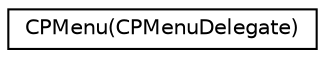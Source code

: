 digraph "Graphical Class Hierarchy"
{
  edge [fontname="Helvetica",fontsize="10",labelfontname="Helvetica",labelfontsize="10"];
  node [fontname="Helvetica",fontsize="10",shape=record];
  rankdir="LR";
  Node1 [label="CPMenu(CPMenuDelegate)",height=0.2,width=0.4,color="black", fillcolor="white", style="filled",URL="$category_c_p_menu_07_c_p_menu_delegate_08.html"];
}
